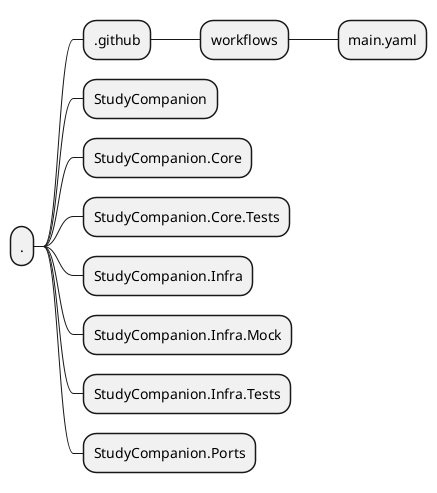 
@startmindmap
* .
** .github
*** workflows
**** main.yaml
** StudyCompanion
' ' *** App.xaml
' ' *** App.xaml.cs
' *** AppShell.xaml
' *** AppShell.xaml.cs
' *** StudyCompanion.csproj
' ' *** MainPage.xaml
' ' *** MainPage.xaml.cs
' *** MauiProgram.cs
' *** ServiceHelper.cs
' *** LocalizeExtension.cs
' ' *** Platforms
' ' **** Android
' ' **** MacCatalyst
' ' **** Tizen
' ' **** Windows
' ' **** iOS
' ' *** Properties
' '**** launchSettings.json
' *** Common
' *** Tabs
' **** Courses
' ***** CoursesPage.xaml
' ***** CoursesPage.xaml.cs
' **** Mensa
' ***** MensaPage.xaml
' ***** MensaPage.xaml.cs
' **** Profs
' ***** ProfsPage.xaml
' ***** ProfsPage.xaml.cs
' **** Quiz
' ***** QuizPage.xaml
' ***** QuizPage.xaml.cs
' ***** QuizStatisticsPage.xaml
' ***** QuizStatisticsPage.xaml.cs
' **** Settings
' ***** AcknowledgementsPage.xaml
' ***** AcknowledgementsPage.xaml.cs
' ***** AdditivesPage.xaml
' ***** AdditivesPage.xaml.cs
' ***** AllergensPage.xaml
' ***** AllergensPage.xaml.cs
' ***** SettingsPage.xaml
' ***** SettingsPage.xaml.cs
' *** Resources
' ' **** AppIcon
' ' **** Fonts
' **** Images
' ***** courses.svg
' ***** mensa.svg
' ***** profs.svg
' ***** quiz.svg
' ***** settings.svg
' ***** statistics.svg
' **** Raw
' ***** acknowledgements.html
' ' **** Splash
' **** Strings
' ***** AppResources.resx
' ***** AppResources.Designer.cs
' ***** AppResources.de.resx
' ' **** Styles
' ** StudyCompanion.sln
' '** bin
' '** obj
** StudyCompanion.Core
** StudyCompanion.Core.Tests
** StudyCompanion.Infra
** StudyCompanion.Infra.Mock
** StudyCompanion.Infra.Tests
** StudyCompanion.Ports
@endmindmap
